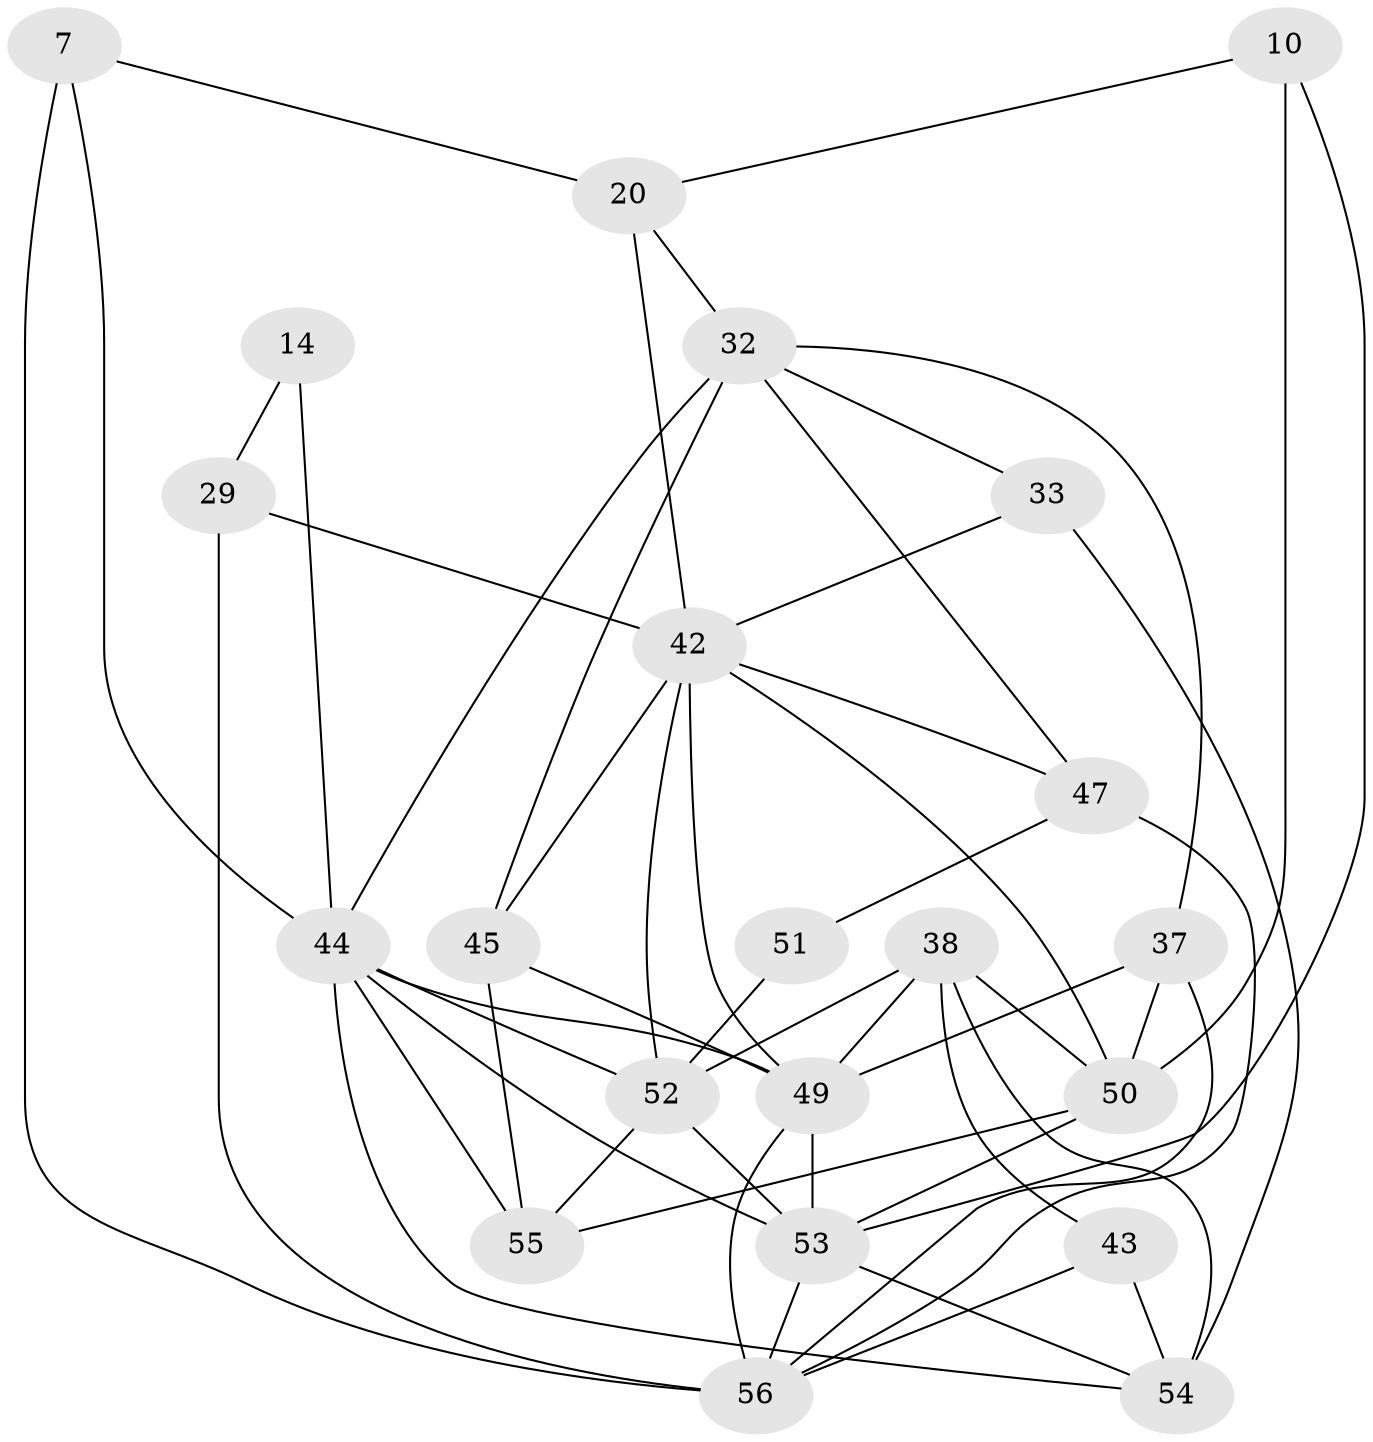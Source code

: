 // original degree distribution, {4: 1.0}
// Generated by graph-tools (version 1.1) at 2025/01/03/04/25 22:01:51]
// undirected, 22 vertices, 52 edges
graph export_dot {
graph [start="1"]
  node [color=gray90,style=filled];
  7;
  10;
  14;
  20;
  29;
  32 [super="+26"];
  33;
  37 [super="+16"];
  38 [super="+30"];
  42 [super="+28"];
  43;
  44 [super="+4+36+40"];
  45 [super="+11"];
  47;
  49 [super="+13+46"];
  50 [super="+19+41"];
  51;
  52 [super="+35+24"];
  53 [super="+31+23+39"];
  54 [super="+25"];
  55 [super="+17"];
  56 [super="+3+48"];
  7 -- 56 [weight=2];
  7 -- 20;
  7 -- 44;
  10 -- 20;
  10 -- 53;
  10 -- 50 [weight=2];
  14 -- 29;
  14 -- 44 [weight=3];
  20 -- 42;
  20 -- 32;
  29 -- 56 [weight=2];
  29 -- 42;
  32 -- 47;
  32 -- 45;
  32 -- 44 [weight=2];
  32 -- 33;
  32 -- 37 [weight=2];
  33 -- 54 [weight=2];
  33 -- 42;
  37 -- 49 [weight=2];
  37 -- 56;
  37 -- 50;
  38 -- 43;
  38 -- 49;
  38 -- 54;
  38 -- 50;
  38 -- 52 [weight=2];
  42 -- 50 [weight=2];
  42 -- 45;
  42 -- 47;
  42 -- 49;
  42 -- 52 [weight=2];
  43 -- 56 [weight=2];
  43 -- 54;
  44 -- 53;
  44 -- 54;
  44 -- 55 [weight=2];
  44 -- 49 [weight=3];
  44 -- 52 [weight=3];
  45 -- 55;
  45 -- 49 [weight=3];
  47 -- 51;
  47 -- 56;
  49 -- 53 [weight=3];
  49 -- 56;
  50 -- 53 [weight=2];
  50 -- 55 [weight=2];
  51 -- 52 [weight=3];
  52 -- 55;
  52 -- 53;
  53 -- 56;
  53 -- 54;
}

